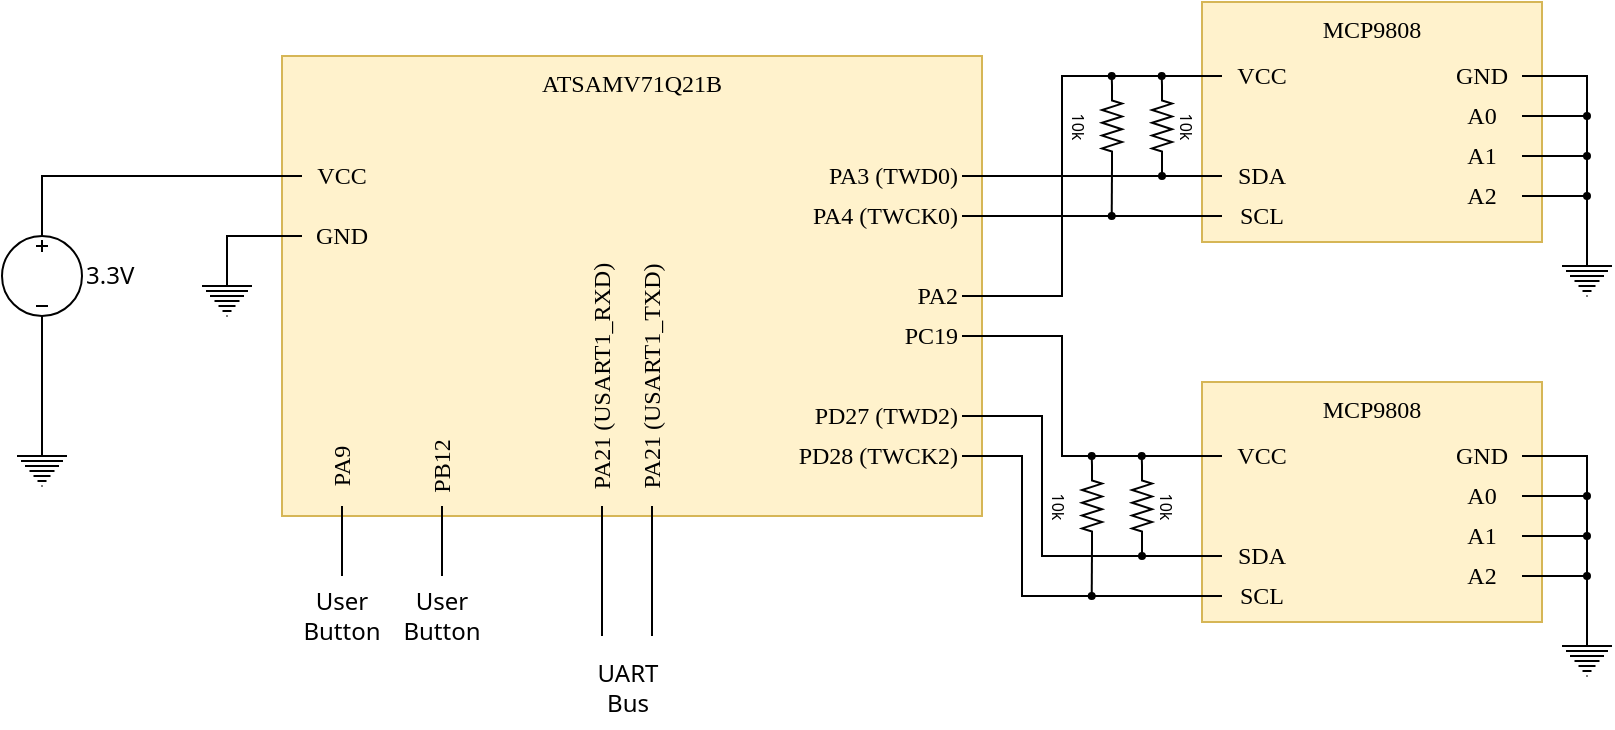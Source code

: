 <mxfile version="14.8.0" type="github">
  <diagram name="Page-1" id="7e0a89b8-554c-2b80-1dc8-d5c74ca68de4">
    <mxGraphModel dx="981" dy="554" grid="1" gridSize="10" guides="1" tooltips="1" connect="1" arrows="1" fold="1" page="1" pageScale="1" pageWidth="1100" pageHeight="850" background="none" math="0" shadow="0">
      <root>
        <mxCell id="0" />
        <mxCell id="1" parent="0" />
        <mxCell id="-bmwEs3s8b4BevpzIolB-1" value="ATSAMV71Q21B" style="rounded=0;whiteSpace=wrap;html=1;fontFamily=PT Mono;fontSource=https%3A%2F%2Ffonts.googleapis.com%2Fcss%3Ffamily%3DPT%2BMono;verticalAlign=top;fillColor=#fff2cc;strokeColor=#d6b656;" parent="1" vertex="1">
          <mxGeometry x="220" y="210" width="350" height="230" as="geometry" />
        </mxCell>
        <mxCell id="-bmwEs3s8b4BevpzIolB-2" value="MCP9808" style="rounded=0;whiteSpace=wrap;html=1;fontFamily=PT Mono;fontSource=https%3A%2F%2Ffonts.googleapis.com%2Fcss%3Ffamily%3DPT%2BMono;verticalAlign=top;fillColor=#fff2cc;strokeColor=#d6b656;" parent="1" vertex="1">
          <mxGeometry x="680" y="183" width="170" height="120" as="geometry" />
        </mxCell>
        <mxCell id="-bmwEs3s8b4BevpzIolB-5" style="edgeStyle=orthogonalEdgeStyle;rounded=0;orthogonalLoop=1;jettySize=auto;html=1;exitX=0.5;exitY=1;exitDx=0;exitDy=0;exitPerimeter=0;entryX=0.5;entryY=0;entryDx=0;entryDy=0;entryPerimeter=0;fontFamily=PT Mono;fontSource=https%3A%2F%2Ffonts.googleapis.com%2Fcss%3Ffamily%3DPT%2BMono;endArrow=none;endFill=0;" parent="1" source="-bmwEs3s8b4BevpzIolB-3" target="-bmwEs3s8b4BevpzIolB-4" edge="1">
          <mxGeometry relative="1" as="geometry" />
        </mxCell>
        <mxCell id="-bmwEs3s8b4BevpzIolB-9" style="edgeStyle=orthogonalEdgeStyle;rounded=0;orthogonalLoop=1;jettySize=auto;html=1;exitX=0.5;exitY=0;exitDx=0;exitDy=0;exitPerimeter=0;entryX=0;entryY=0.5;entryDx=0;entryDy=0;fontFamily=PT Mono;fontSource=https%3A%2F%2Ffonts.googleapis.com%2Fcss%3Ffamily%3DPT%2BMono;endArrow=none;endFill=0;" parent="1" source="-bmwEs3s8b4BevpzIolB-3" target="vzTKupPvHXCENhM9lhV4-7" edge="1">
          <mxGeometry relative="1" as="geometry" />
        </mxCell>
        <mxCell id="-bmwEs3s8b4BevpzIolB-3" value="3.3V" style="pointerEvents=1;verticalLabelPosition=middle;shadow=0;dashed=0;align=left;html=1;verticalAlign=middle;shape=mxgraph.electrical.signal_sources.source;aspect=fixed;points=[[0.5,0,0],[1,0.5,0],[0.5,1,0],[0,0.5,0]];elSignalType=dc3;fontFamily=Noto Sans;fontSource=https%3A%2F%2Ffonts.googleapis.com%2Fcss%3Ffamily%3DNoto%2BSans;fontSize=12;labelPosition=right;" parent="1" vertex="1">
          <mxGeometry x="80" y="300" width="40" height="40" as="geometry" />
        </mxCell>
        <mxCell id="-bmwEs3s8b4BevpzIolB-4" value="" style="pointerEvents=1;verticalLabelPosition=bottom;shadow=0;dashed=0;align=center;html=1;verticalAlign=top;shape=mxgraph.electrical.signal_sources.protective_earth;fontFamily=PT Mono;fontSource=https%3A%2F%2Ffonts.googleapis.com%2Fcss%3Ffamily%3DPT%2BMono;" parent="1" vertex="1">
          <mxGeometry x="87.5" y="405" width="25" height="20" as="geometry" />
        </mxCell>
        <mxCell id="-bmwEs3s8b4BevpzIolB-7" value="&amp;nbsp;" style="text;html=1;strokeColor=none;fillColor=none;align=center;verticalAlign=middle;whiteSpace=wrap;rounded=0;fontFamily=PT Mono;fontSource=https%3A%2F%2Ffonts.googleapis.com%2Fcss%3Ffamily%3DPT%2BMono;" parent="1" vertex="1">
          <mxGeometry x="230" y="270" width="40" height="20" as="geometry" />
        </mxCell>
        <mxCell id="-bmwEs3s8b4BevpzIolB-8" value="GND" style="text;html=1;strokeColor=none;fillColor=none;align=center;verticalAlign=middle;whiteSpace=wrap;rounded=0;fontFamily=PT Mono;fontSource=https%3A%2F%2Ffonts.googleapis.com%2Fcss%3Ffamily%3DPT%2BMono;" parent="1" vertex="1">
          <mxGeometry x="230" y="290" width="40" height="20" as="geometry" />
        </mxCell>
        <mxCell id="-bmwEs3s8b4BevpzIolB-12" style="edgeStyle=orthogonalEdgeStyle;rounded=0;orthogonalLoop=1;jettySize=auto;html=1;exitX=0.5;exitY=0;exitDx=0;exitDy=0;exitPerimeter=0;entryX=0;entryY=0.5;entryDx=0;entryDy=0;fontFamily=PT Mono;fontSource=https%3A%2F%2Ffonts.googleapis.com%2Fcss%3Ffamily%3DPT%2BMono;endArrow=none;endFill=0;" parent="1" source="-bmwEs3s8b4BevpzIolB-11" target="-bmwEs3s8b4BevpzIolB-8" edge="1">
          <mxGeometry relative="1" as="geometry" />
        </mxCell>
        <mxCell id="-bmwEs3s8b4BevpzIolB-11" value="" style="pointerEvents=1;verticalLabelPosition=bottom;shadow=0;dashed=0;align=center;html=1;verticalAlign=top;shape=mxgraph.electrical.signal_sources.protective_earth;fontFamily=PT Mono;fontSource=https%3A%2F%2Ffonts.googleapis.com%2Fcss%3Ffamily%3DPT%2BMono;" parent="1" vertex="1">
          <mxGeometry x="180" y="320" width="25" height="20" as="geometry" />
        </mxCell>
        <mxCell id="-bmwEs3s8b4BevpzIolB-13" value="VCC" style="text;html=1;strokeColor=none;fillColor=none;align=center;verticalAlign=middle;whiteSpace=wrap;rounded=0;fontFamily=PT Mono;fontSource=https%3A%2F%2Ffonts.googleapis.com%2Fcss%3Ffamily%3DPT%2BMono;" parent="1" vertex="1">
          <mxGeometry x="690" y="210" width="40" height="20" as="geometry" />
        </mxCell>
        <mxCell id="-bmwEs3s8b4BevpzIolB-14" value="GND" style="text;html=1;strokeColor=none;fillColor=none;align=center;verticalAlign=middle;whiteSpace=wrap;rounded=0;fontFamily=PT Mono;fontSource=https%3A%2F%2Ffonts.googleapis.com%2Fcss%3Ffamily%3DPT%2BMono;" parent="1" vertex="1">
          <mxGeometry x="800" y="210" width="40" height="20" as="geometry" />
        </mxCell>
        <mxCell id="-bmwEs3s8b4BevpzIolB-16" style="edgeStyle=orthogonalEdgeStyle;rounded=0;orthogonalLoop=1;jettySize=auto;html=1;exitX=0.5;exitY=0;exitDx=0;exitDy=0;exitPerimeter=0;fontFamily=PT Mono;fontSource=https%3A%2F%2Ffonts.googleapis.com%2Fcss%3Ffamily%3DPT%2BMono;endArrow=none;endFill=0;entryX=1;entryY=0.5;entryDx=0;entryDy=0;" parent="1" source="-bmwEs3s8b4BevpzIolB-15" target="-bmwEs3s8b4BevpzIolB-14" edge="1">
          <mxGeometry relative="1" as="geometry">
            <mxPoint x="850" y="220" as="targetPoint" />
            <Array as="points">
              <mxPoint x="872" y="220" />
            </Array>
          </mxGeometry>
        </mxCell>
        <mxCell id="-bmwEs3s8b4BevpzIolB-15" value="" style="pointerEvents=1;verticalLabelPosition=bottom;shadow=0;dashed=0;align=center;html=1;verticalAlign=top;shape=mxgraph.electrical.signal_sources.protective_earth;fontFamily=PT Mono;fontSource=https%3A%2F%2Ffonts.googleapis.com%2Fcss%3Ffamily%3DPT%2BMono;" parent="1" vertex="1">
          <mxGeometry x="860" y="310" width="25" height="20" as="geometry" />
        </mxCell>
        <mxCell id="vzTKupPvHXCENhM9lhV4-1" style="edgeStyle=orthogonalEdgeStyle;rounded=0;orthogonalLoop=1;jettySize=auto;html=1;exitX=1;exitY=0.5;exitDx=0;exitDy=0;endArrow=oval;endFill=1;endSize=3;startSize=3;" edge="1" parent="1" source="-bmwEs3s8b4BevpzIolB-18">
          <mxGeometry relative="1" as="geometry">
            <mxPoint x="872.5" y="240" as="targetPoint" />
          </mxGeometry>
        </mxCell>
        <mxCell id="-bmwEs3s8b4BevpzIolB-18" value="A0" style="text;html=1;strokeColor=none;fillColor=none;align=center;verticalAlign=middle;whiteSpace=wrap;rounded=0;fontFamily=PT Mono;fontSource=https%3A%2F%2Ffonts.googleapis.com%2Fcss%3Ffamily%3DPT%2BMono;" parent="1" vertex="1">
          <mxGeometry x="800" y="230" width="40" height="20" as="geometry" />
        </mxCell>
        <mxCell id="-bmwEs3s8b4BevpzIolB-20" value="A1" style="text;html=1;strokeColor=none;fillColor=none;align=center;verticalAlign=middle;whiteSpace=wrap;rounded=0;fontFamily=PT Mono;fontSource=https%3A%2F%2Ffonts.googleapis.com%2Fcss%3Ffamily%3DPT%2BMono;" parent="1" vertex="1">
          <mxGeometry x="800" y="250" width="40" height="20" as="geometry" />
        </mxCell>
        <mxCell id="-bmwEs3s8b4BevpzIolB-21" value="A2" style="text;html=1;strokeColor=none;fillColor=none;align=center;verticalAlign=middle;whiteSpace=wrap;rounded=0;fontFamily=PT Mono;fontSource=https%3A%2F%2Ffonts.googleapis.com%2Fcss%3Ffamily%3DPT%2BMono;" parent="1" vertex="1">
          <mxGeometry x="800" y="270" width="40" height="20" as="geometry" />
        </mxCell>
        <mxCell id="-bmwEs3s8b4BevpzIolB-23" value="SDA" style="text;html=1;strokeColor=none;fillColor=none;align=center;verticalAlign=middle;whiteSpace=wrap;rounded=0;fontFamily=PT Mono;fontSource=https%3A%2F%2Ffonts.googleapis.com%2Fcss%3Ffamily%3DPT%2BMono;" parent="1" vertex="1">
          <mxGeometry x="690" y="260" width="40" height="20" as="geometry" />
        </mxCell>
        <mxCell id="-bmwEs3s8b4BevpzIolB-55" style="edgeStyle=orthogonalEdgeStyle;rounded=0;orthogonalLoop=1;jettySize=auto;html=1;exitX=0;exitY=0.5;exitDx=0;exitDy=0;entryX=1;entryY=0.5;entryDx=0;entryDy=0;fontFamily=Noto Sans;fontSource=https%3A%2F%2Ffonts.googleapis.com%2Fcss%3Ffamily%3DNoto%2BSans;fontSize=12;endArrow=none;endFill=0;" parent="1" source="-bmwEs3s8b4BevpzIolB-24" target="-bmwEs3s8b4BevpzIolB-36" edge="1">
          <mxGeometry relative="1" as="geometry">
            <Array as="points">
              <mxPoint x="660" y="290" />
              <mxPoint x="660" y="290" />
            </Array>
          </mxGeometry>
        </mxCell>
        <mxCell id="-bmwEs3s8b4BevpzIolB-24" value="SCL" style="text;html=1;strokeColor=none;fillColor=none;align=center;verticalAlign=middle;whiteSpace=wrap;rounded=0;fontFamily=PT Mono;fontSource=https%3A%2F%2Ffonts.googleapis.com%2Fcss%3Ffamily%3DPT%2BMono;" parent="1" vertex="1">
          <mxGeometry x="690" y="280" width="40" height="20" as="geometry" />
        </mxCell>
        <mxCell id="-bmwEs3s8b4BevpzIolB-28" style="edgeStyle=orthogonalEdgeStyle;rounded=0;orthogonalLoop=1;jettySize=auto;html=1;exitX=0;exitY=0.5;exitDx=0;exitDy=0;entryX=0.5;entryY=0;entryDx=0;entryDy=0;fontFamily=Noto Sans;fontSource=https%3A%2F%2Ffonts.googleapis.com%2Fcss%3Ffamily%3DNoto%2BSans;fontSize=12;endArrow=none;endFill=0;" parent="1" source="-bmwEs3s8b4BevpzIolB-25" target="-bmwEs3s8b4BevpzIolB-27" edge="1">
          <mxGeometry relative="1" as="geometry" />
        </mxCell>
        <mxCell id="-bmwEs3s8b4BevpzIolB-25" value="PA9" style="text;html=1;strokeColor=none;fillColor=none;align=center;verticalAlign=middle;whiteSpace=wrap;rounded=0;fontFamily=PT Mono;fontSource=https%3A%2F%2Ffonts.googleapis.com%2Fcss%3Ffamily%3DPT%2BMono;rotation=-90;" parent="1" vertex="1">
          <mxGeometry x="230" y="405" width="40" height="20" as="geometry" />
        </mxCell>
        <mxCell id="-bmwEs3s8b4BevpzIolB-30" style="edgeStyle=orthogonalEdgeStyle;rounded=0;orthogonalLoop=1;jettySize=auto;html=1;exitX=0;exitY=0.5;exitDx=0;exitDy=0;entryX=0.5;entryY=0;entryDx=0;entryDy=0;fontFamily=Noto Sans;fontSource=https%3A%2F%2Ffonts.googleapis.com%2Fcss%3Ffamily%3DNoto%2BSans;fontSize=12;endArrow=none;endFill=0;" parent="1" source="-bmwEs3s8b4BevpzIolB-26" target="-bmwEs3s8b4BevpzIolB-29" edge="1">
          <mxGeometry relative="1" as="geometry" />
        </mxCell>
        <mxCell id="-bmwEs3s8b4BevpzIolB-26" value="PB12" style="text;html=1;strokeColor=none;fillColor=none;align=center;verticalAlign=middle;whiteSpace=wrap;rounded=0;fontFamily=PT Mono;fontSource=https%3A%2F%2Ffonts.googleapis.com%2Fcss%3Ffamily%3DPT%2BMono;rotation=-90;" parent="1" vertex="1">
          <mxGeometry x="280" y="405" width="40" height="20" as="geometry" />
        </mxCell>
        <mxCell id="-bmwEs3s8b4BevpzIolB-27" value="User Button" style="text;html=1;strokeColor=none;fillColor=none;align=center;verticalAlign=middle;whiteSpace=wrap;rounded=0;fontFamily=Noto Sans;fontSource=https%3A%2F%2Ffonts.googleapis.com%2Fcss%3Ffamily%3DNoto%2BSans;fontSize=12;spacingTop=0;" parent="1" vertex="1">
          <mxGeometry x="230" y="470" width="40" height="40" as="geometry" />
        </mxCell>
        <mxCell id="-bmwEs3s8b4BevpzIolB-29" value="User Button" style="text;html=1;strokeColor=none;fillColor=none;align=center;verticalAlign=middle;whiteSpace=wrap;rounded=0;fontFamily=Noto Sans;fontSource=https%3A%2F%2Ffonts.googleapis.com%2Fcss%3Ffamily%3DNoto%2BSans;fontSize=12;spacingTop=0;" parent="1" vertex="1">
          <mxGeometry x="280" y="470" width="40" height="40" as="geometry" />
        </mxCell>
        <mxCell id="-bmwEs3s8b4BevpzIolB-33" style="edgeStyle=orthogonalEdgeStyle;rounded=0;orthogonalLoop=1;jettySize=auto;html=1;exitX=0;exitY=0.5;exitDx=0;exitDy=0;fontFamily=Noto Sans;fontSource=https%3A%2F%2Ffonts.googleapis.com%2Fcss%3Ffamily%3DNoto%2BSans;fontSize=12;endArrow=none;endFill=0;" parent="1" source="-bmwEs3s8b4BevpzIolB-31" edge="1">
          <mxGeometry relative="1" as="geometry">
            <mxPoint x="380" y="500" as="targetPoint" />
          </mxGeometry>
        </mxCell>
        <mxCell id="-bmwEs3s8b4BevpzIolB-31" value="&lt;div&gt;PA21 (USART1_RXD)&lt;/div&gt;" style="text;html=1;strokeColor=none;fillColor=none;align=center;verticalAlign=middle;whiteSpace=wrap;rounded=0;fontFamily=PT Mono;fontSource=https%3A%2F%2Ffonts.googleapis.com%2Fcss%3Ffamily%3DPT%2BMono;rotation=-90;" parent="1" vertex="1">
          <mxGeometry x="315" y="360" width="130" height="20" as="geometry" />
        </mxCell>
        <mxCell id="-bmwEs3s8b4BevpzIolB-34" style="edgeStyle=orthogonalEdgeStyle;rounded=0;orthogonalLoop=1;jettySize=auto;html=1;exitX=0;exitY=0.5;exitDx=0;exitDy=0;fontFamily=Noto Sans;fontSource=https%3A%2F%2Ffonts.googleapis.com%2Fcss%3Ffamily%3DNoto%2BSans;fontSize=12;endArrow=none;endFill=0;" parent="1" source="-bmwEs3s8b4BevpzIolB-32" edge="1">
          <mxGeometry relative="1" as="geometry">
            <mxPoint x="405" y="500" as="targetPoint" />
          </mxGeometry>
        </mxCell>
        <mxCell id="-bmwEs3s8b4BevpzIolB-32" value="&lt;div&gt;PA21 (USART1_TXD)&lt;/div&gt;" style="text;html=1;strokeColor=none;fillColor=none;align=center;verticalAlign=middle;whiteSpace=wrap;rounded=0;fontFamily=PT Mono;fontSource=https%3A%2F%2Ffonts.googleapis.com%2Fcss%3Ffamily%3DPT%2BMono;rotation=-90;" parent="1" vertex="1">
          <mxGeometry x="340" y="360" width="130" height="20" as="geometry" />
        </mxCell>
        <mxCell id="-bmwEs3s8b4BevpzIolB-35" value="&lt;div&gt;PA3 (TWD0)&lt;br&gt;&lt;/div&gt;" style="text;html=1;strokeColor=none;fillColor=none;align=right;verticalAlign=middle;whiteSpace=wrap;rounded=0;fontFamily=PT Mono;fontSource=https%3A%2F%2Ffonts.googleapis.com%2Fcss%3Ffamily%3DPT%2BMono;rotation=0;" parent="1" vertex="1">
          <mxGeometry x="430" y="260" width="130" height="20" as="geometry" />
        </mxCell>
        <mxCell id="-bmwEs3s8b4BevpzIolB-36" value="&lt;div&gt;PA4 (TWCK0)&lt;br&gt;&lt;/div&gt;" style="text;html=1;strokeColor=none;fillColor=none;align=right;verticalAlign=middle;whiteSpace=wrap;rounded=0;fontFamily=PT Mono;fontSource=https%3A%2F%2Ffonts.googleapis.com%2Fcss%3Ffamily%3DPT%2BMono;rotation=0;" parent="1" vertex="1">
          <mxGeometry x="430" y="280" width="130" height="20" as="geometry" />
        </mxCell>
        <mxCell id="-bmwEs3s8b4BevpzIolB-37" value="&lt;div&gt;PD27 (TWD2)&lt;br&gt;&lt;/div&gt;" style="text;html=1;strokeColor=none;fillColor=none;align=right;verticalAlign=middle;whiteSpace=wrap;rounded=0;fontFamily=PT Mono;fontSource=https%3A%2F%2Ffonts.googleapis.com%2Fcss%3Ffamily%3DPT%2BMono;rotation=0;" parent="1" vertex="1">
          <mxGeometry x="430" y="380" width="130" height="20" as="geometry" />
        </mxCell>
        <mxCell id="-bmwEs3s8b4BevpzIolB-38" value="&lt;div&gt;PD28 (TWCK2)&lt;br&gt;&lt;/div&gt;" style="text;html=1;strokeColor=none;fillColor=none;align=right;verticalAlign=middle;whiteSpace=wrap;rounded=0;fontFamily=PT Mono;fontSource=https%3A%2F%2Ffonts.googleapis.com%2Fcss%3Ffamily%3DPT%2BMono;rotation=0;" parent="1" vertex="1">
          <mxGeometry x="430" y="400" width="130" height="20" as="geometry" />
        </mxCell>
        <mxCell id="-bmwEs3s8b4BevpzIolB-57" style="edgeStyle=orthogonalEdgeStyle;rounded=0;orthogonalLoop=1;jettySize=auto;html=1;exitX=1;exitY=0.5;exitDx=0;exitDy=0;entryX=0;entryY=0.5;entryDx=0;entryDy=0;fontFamily=Noto Sans;fontSource=https%3A%2F%2Ffonts.googleapis.com%2Fcss%3Ffamily%3DNoto%2BSans;fontSize=12;endArrow=none;endFill=0;" parent="1" source="-bmwEs3s8b4BevpzIolB-39" target="-bmwEs3s8b4BevpzIolB-13" edge="1">
          <mxGeometry relative="1" as="geometry">
            <Array as="points">
              <mxPoint x="610" y="330" />
              <mxPoint x="610" y="220" />
            </Array>
          </mxGeometry>
        </mxCell>
        <mxCell id="-bmwEs3s8b4BevpzIolB-39" value="&lt;div&gt;PA2&lt;br&gt;&lt;/div&gt;" style="text;html=1;strokeColor=none;fillColor=none;align=right;verticalAlign=middle;whiteSpace=wrap;rounded=0;fontFamily=PT Mono;fontSource=https%3A%2F%2Ffonts.googleapis.com%2Fcss%3Ffamily%3DPT%2BMono;rotation=0;" parent="1" vertex="1">
          <mxGeometry x="430" y="320" width="130" height="20" as="geometry" />
        </mxCell>
        <mxCell id="-bmwEs3s8b4BevpzIolB-40" value="&lt;div&gt;PC19&lt;br&gt;&lt;/div&gt;" style="text;html=1;strokeColor=none;fillColor=none;align=right;verticalAlign=middle;whiteSpace=wrap;rounded=0;fontFamily=PT Mono;fontSource=https%3A%2F%2Ffonts.googleapis.com%2Fcss%3Ffamily%3DPT%2BMono;rotation=0;" parent="1" vertex="1">
          <mxGeometry x="430" y="340" width="130" height="20" as="geometry" />
        </mxCell>
        <mxCell id="-bmwEs3s8b4BevpzIolB-41" value="MCP9808" style="rounded=0;whiteSpace=wrap;html=1;fontFamily=PT Mono;fontSource=https%3A%2F%2Ffonts.googleapis.com%2Fcss%3Ffamily%3DPT%2BMono;verticalAlign=top;fillColor=#fff2cc;strokeColor=#d6b656;" parent="1" vertex="1">
          <mxGeometry x="680" y="373" width="170" height="120" as="geometry" />
        </mxCell>
        <mxCell id="-bmwEs3s8b4BevpzIolB-51" style="edgeStyle=orthogonalEdgeStyle;rounded=0;orthogonalLoop=1;jettySize=auto;html=1;exitX=0;exitY=0.5;exitDx=0;exitDy=0;entryX=1;entryY=0.5;entryDx=0;entryDy=0;fontFamily=Noto Sans;fontSource=https%3A%2F%2Ffonts.googleapis.com%2Fcss%3Ffamily%3DNoto%2BSans;fontSize=12;endArrow=none;endFill=0;" parent="1" source="-bmwEs3s8b4BevpzIolB-42" target="-bmwEs3s8b4BevpzIolB-40" edge="1">
          <mxGeometry relative="1" as="geometry">
            <Array as="points">
              <mxPoint x="610" y="410" />
              <mxPoint x="610" y="350" />
            </Array>
          </mxGeometry>
        </mxCell>
        <mxCell id="-bmwEs3s8b4BevpzIolB-42" value="VCC" style="text;html=1;strokeColor=none;fillColor=none;align=center;verticalAlign=middle;whiteSpace=wrap;rounded=0;fontFamily=PT Mono;fontSource=https%3A%2F%2Ffonts.googleapis.com%2Fcss%3Ffamily%3DPT%2BMono;" parent="1" vertex="1">
          <mxGeometry x="690" y="400" width="40" height="20" as="geometry" />
        </mxCell>
        <mxCell id="-bmwEs3s8b4BevpzIolB-43" value="GND" style="text;html=1;strokeColor=none;fillColor=none;align=center;verticalAlign=middle;whiteSpace=wrap;rounded=0;fontFamily=PT Mono;fontSource=https%3A%2F%2Ffonts.googleapis.com%2Fcss%3Ffamily%3DPT%2BMono;" parent="1" vertex="1">
          <mxGeometry x="800" y="400" width="40" height="20" as="geometry" />
        </mxCell>
        <mxCell id="-bmwEs3s8b4BevpzIolB-44" style="edgeStyle=orthogonalEdgeStyle;rounded=0;orthogonalLoop=1;jettySize=auto;html=1;exitX=0.5;exitY=0;exitDx=0;exitDy=0;exitPerimeter=0;fontFamily=PT Mono;fontSource=https%3A%2F%2Ffonts.googleapis.com%2Fcss%3Ffamily%3DPT%2BMono;endArrow=none;endFill=0;entryX=1;entryY=0.5;entryDx=0;entryDy=0;" parent="1" source="-bmwEs3s8b4BevpzIolB-45" target="-bmwEs3s8b4BevpzIolB-43" edge="1">
          <mxGeometry relative="1" as="geometry">
            <mxPoint x="850" y="410" as="targetPoint" />
            <Array as="points">
              <mxPoint x="872" y="410" />
            </Array>
          </mxGeometry>
        </mxCell>
        <mxCell id="-bmwEs3s8b4BevpzIolB-45" value="" style="pointerEvents=1;verticalLabelPosition=bottom;shadow=0;dashed=0;align=center;html=1;verticalAlign=top;shape=mxgraph.electrical.signal_sources.protective_earth;fontFamily=PT Mono;fontSource=https%3A%2F%2Ffonts.googleapis.com%2Fcss%3Ffamily%3DPT%2BMono;" parent="1" vertex="1">
          <mxGeometry x="860" y="500" width="25" height="20" as="geometry" />
        </mxCell>
        <mxCell id="-bmwEs3s8b4BevpzIolB-46" value="A0" style="text;html=1;strokeColor=none;fillColor=none;align=center;verticalAlign=middle;whiteSpace=wrap;rounded=0;fontFamily=PT Mono;fontSource=https%3A%2F%2Ffonts.googleapis.com%2Fcss%3Ffamily%3DPT%2BMono;" parent="1" vertex="1">
          <mxGeometry x="800" y="420" width="40" height="20" as="geometry" />
        </mxCell>
        <mxCell id="-bmwEs3s8b4BevpzIolB-47" value="A1" style="text;html=1;strokeColor=none;fillColor=none;align=center;verticalAlign=middle;whiteSpace=wrap;rounded=0;fontFamily=PT Mono;fontSource=https%3A%2F%2Ffonts.googleapis.com%2Fcss%3Ffamily%3DPT%2BMono;" parent="1" vertex="1">
          <mxGeometry x="800" y="440" width="40" height="20" as="geometry" />
        </mxCell>
        <mxCell id="-bmwEs3s8b4BevpzIolB-48" value="A2" style="text;html=1;strokeColor=none;fillColor=none;align=center;verticalAlign=middle;whiteSpace=wrap;rounded=0;fontFamily=PT Mono;fontSource=https%3A%2F%2Ffonts.googleapis.com%2Fcss%3Ffamily%3DPT%2BMono;" parent="1" vertex="1">
          <mxGeometry x="800" y="460" width="40" height="20" as="geometry" />
        </mxCell>
        <mxCell id="-bmwEs3s8b4BevpzIolB-52" style="edgeStyle=orthogonalEdgeStyle;rounded=0;orthogonalLoop=1;jettySize=auto;html=1;exitX=0;exitY=0.5;exitDx=0;exitDy=0;entryX=1;entryY=0.5;entryDx=0;entryDy=0;fontFamily=Noto Sans;fontSource=https%3A%2F%2Ffonts.googleapis.com%2Fcss%3Ffamily%3DNoto%2BSans;fontSize=12;endArrow=none;endFill=0;" parent="1" source="-bmwEs3s8b4BevpzIolB-49" target="-bmwEs3s8b4BevpzIolB-37" edge="1">
          <mxGeometry relative="1" as="geometry">
            <Array as="points">
              <mxPoint x="600" y="460" />
              <mxPoint x="600" y="390" />
            </Array>
          </mxGeometry>
        </mxCell>
        <mxCell id="-bmwEs3s8b4BevpzIolB-49" value="SDA" style="text;html=1;strokeColor=none;fillColor=none;align=center;verticalAlign=middle;whiteSpace=wrap;rounded=0;fontFamily=PT Mono;fontSource=https%3A%2F%2Ffonts.googleapis.com%2Fcss%3Ffamily%3DPT%2BMono;" parent="1" vertex="1">
          <mxGeometry x="690" y="450" width="40" height="20" as="geometry" />
        </mxCell>
        <mxCell id="-bmwEs3s8b4BevpzIolB-53" style="edgeStyle=orthogonalEdgeStyle;rounded=0;orthogonalLoop=1;jettySize=auto;html=1;exitX=0;exitY=0.5;exitDx=0;exitDy=0;entryX=1;entryY=0.5;entryDx=0;entryDy=0;fontFamily=Noto Sans;fontSource=https%3A%2F%2Ffonts.googleapis.com%2Fcss%3Ffamily%3DNoto%2BSans;fontSize=12;endArrow=none;endFill=0;" parent="1" source="-bmwEs3s8b4BevpzIolB-50" target="-bmwEs3s8b4BevpzIolB-38" edge="1">
          <mxGeometry relative="1" as="geometry">
            <Array as="points">
              <mxPoint x="590" y="480" />
              <mxPoint x="590" y="410" />
            </Array>
          </mxGeometry>
        </mxCell>
        <mxCell id="-bmwEs3s8b4BevpzIolB-50" value="SCL" style="text;html=1;strokeColor=none;fillColor=none;align=center;verticalAlign=middle;whiteSpace=wrap;rounded=0;fontFamily=PT Mono;fontSource=https%3A%2F%2Ffonts.googleapis.com%2Fcss%3Ffamily%3DPT%2BMono;" parent="1" vertex="1">
          <mxGeometry x="690" y="470" width="40" height="20" as="geometry" />
        </mxCell>
        <mxCell id="-bmwEs3s8b4BevpzIolB-54" style="edgeStyle=orthogonalEdgeStyle;rounded=0;orthogonalLoop=1;jettySize=auto;html=1;exitX=0;exitY=0.5;exitDx=0;exitDy=0;entryX=1;entryY=0.5;entryDx=0;entryDy=0;fontFamily=Noto Sans;fontSource=https%3A%2F%2Ffonts.googleapis.com%2Fcss%3Ffamily%3DNoto%2BSans;fontSize=12;endArrow=none;endFill=0;" parent="1" source="-bmwEs3s8b4BevpzIolB-23" target="-bmwEs3s8b4BevpzIolB-35" edge="1">
          <mxGeometry relative="1" as="geometry" />
        </mxCell>
        <mxCell id="-bmwEs3s8b4BevpzIolB-58" value="&lt;div&gt;UART&lt;/div&gt;&lt;div&gt;Bus&lt;br&gt;&lt;/div&gt;" style="text;html=1;strokeColor=none;fillColor=none;align=center;verticalAlign=middle;whiteSpace=wrap;rounded=0;fontFamily=Noto Sans;fontSource=https%3A%2F%2Ffonts.googleapis.com%2Fcss%3Ffamily%3DNoto%2BSans;fontSize=12;spacingTop=0;" parent="1" vertex="1">
          <mxGeometry x="373" y="506" width="40" height="40" as="geometry" />
        </mxCell>
        <mxCell id="-bmwEs3s8b4BevpzIolB-70" style="edgeStyle=orthogonalEdgeStyle;rounded=0;orthogonalLoop=1;jettySize=auto;html=1;exitX=1;exitY=0.5;exitDx=0;exitDy=0;exitPerimeter=0;fontFamily=Noto Sans;fontSource=https%3A%2F%2Ffonts.googleapis.com%2Fcss%3Ffamily%3DNoto%2BSans;fontSize=12;endArrow=oval;endFill=1;startSize=3;endSize=3;" parent="1" source="-bmwEs3s8b4BevpzIolB-72" edge="1">
          <mxGeometry relative="1" as="geometry">
            <mxPoint x="624.862" y="480" as="targetPoint" />
          </mxGeometry>
        </mxCell>
        <mxCell id="-bmwEs3s8b4BevpzIolB-71" style="edgeStyle=orthogonalEdgeStyle;rounded=0;orthogonalLoop=1;jettySize=auto;html=1;exitX=0;exitY=0.5;exitDx=0;exitDy=0;exitPerimeter=0;fontFamily=Noto Sans;fontSource=https%3A%2F%2Ffonts.googleapis.com%2Fcss%3Ffamily%3DNoto%2BSans;fontSize=12;startArrow=none;startFill=0;endArrow=oval;endFill=1;startSize=3;endSize=3;" parent="1" source="-bmwEs3s8b4BevpzIolB-72" edge="1">
          <mxGeometry relative="1" as="geometry">
            <mxPoint x="624.862" y="410" as="targetPoint" />
          </mxGeometry>
        </mxCell>
        <mxCell id="-bmwEs3s8b4BevpzIolB-72" value="10k" style="pointerEvents=1;verticalLabelPosition=bottom;shadow=0;dashed=0;align=center;html=1;verticalAlign=top;shape=mxgraph.electrical.resistors.resistor_2;fontFamily=Noto Sans;fontSource=https%3A%2F%2Ffonts.googleapis.com%2Fcss%3Ffamily%3DNoto%2BSans;fontSize=8;rotation=90;" parent="1" vertex="1">
          <mxGeometry x="605" y="430" width="40" height="10" as="geometry" />
        </mxCell>
        <mxCell id="-bmwEs3s8b4BevpzIolB-73" style="edgeStyle=orthogonalEdgeStyle;rounded=0;orthogonalLoop=1;jettySize=auto;html=1;exitX=1;exitY=0.5;exitDx=0;exitDy=0;exitPerimeter=0;fontFamily=Noto Sans;fontSource=https%3A%2F%2Ffonts.googleapis.com%2Fcss%3Ffamily%3DNoto%2BSans;fontSize=12;endArrow=oval;endFill=1;startSize=3;endSize=3;" parent="1" source="-bmwEs3s8b4BevpzIolB-75" edge="1">
          <mxGeometry relative="1" as="geometry">
            <mxPoint x="650" y="460" as="targetPoint" />
          </mxGeometry>
        </mxCell>
        <mxCell id="-bmwEs3s8b4BevpzIolB-74" style="edgeStyle=orthogonalEdgeStyle;rounded=0;orthogonalLoop=1;jettySize=auto;html=1;exitX=0;exitY=0.5;exitDx=0;exitDy=0;exitPerimeter=0;fontFamily=Noto Sans;fontSource=https%3A%2F%2Ffonts.googleapis.com%2Fcss%3Ffamily%3DNoto%2BSans;fontSize=12;startArrow=none;startFill=0;endArrow=oval;endFill=1;startSize=3;endSize=3;" parent="1" source="-bmwEs3s8b4BevpzIolB-75" edge="1">
          <mxGeometry relative="1" as="geometry">
            <mxPoint x="649.862" y="410" as="targetPoint" />
          </mxGeometry>
        </mxCell>
        <mxCell id="-bmwEs3s8b4BevpzIolB-75" value="10k" style="pointerEvents=1;verticalLabelPosition=top;shadow=0;dashed=0;align=center;html=1;verticalAlign=bottom;shape=mxgraph.electrical.resistors.resistor_2;fontFamily=Noto Sans;fontSource=https%3A%2F%2Ffonts.googleapis.com%2Fcss%3Ffamily%3DNoto%2BSans;fontSize=8;rotation=90;labelPosition=center;" parent="1" vertex="1">
          <mxGeometry x="630" y="430" width="40" height="10" as="geometry" />
        </mxCell>
        <mxCell id="-bmwEs3s8b4BevpzIolB-76" style="edgeStyle=orthogonalEdgeStyle;rounded=0;orthogonalLoop=1;jettySize=auto;html=1;exitX=1;exitY=0.5;exitDx=0;exitDy=0;exitPerimeter=0;fontFamily=Noto Sans;fontSource=https%3A%2F%2Ffonts.googleapis.com%2Fcss%3Ffamily%3DNoto%2BSans;fontSize=12;endArrow=oval;endFill=1;startSize=3;endSize=3;" parent="1" source="-bmwEs3s8b4BevpzIolB-78" edge="1">
          <mxGeometry relative="1" as="geometry">
            <mxPoint x="634.862" y="290" as="targetPoint" />
          </mxGeometry>
        </mxCell>
        <mxCell id="-bmwEs3s8b4BevpzIolB-77" style="edgeStyle=orthogonalEdgeStyle;rounded=0;orthogonalLoop=1;jettySize=auto;html=1;exitX=0;exitY=0.5;exitDx=0;exitDy=0;exitPerimeter=0;fontFamily=Noto Sans;fontSource=https%3A%2F%2Ffonts.googleapis.com%2Fcss%3Ffamily%3DNoto%2BSans;fontSize=12;startArrow=none;startFill=0;endArrow=oval;endFill=1;startSize=3;endSize=3;" parent="1" source="-bmwEs3s8b4BevpzIolB-78" edge="1">
          <mxGeometry relative="1" as="geometry">
            <mxPoint x="634.862" y="220" as="targetPoint" />
          </mxGeometry>
        </mxCell>
        <mxCell id="-bmwEs3s8b4BevpzIolB-78" value="10k" style="pointerEvents=1;verticalLabelPosition=bottom;shadow=0;dashed=0;align=center;html=1;verticalAlign=top;shape=mxgraph.electrical.resistors.resistor_2;fontFamily=Noto Sans;fontSource=https%3A%2F%2Ffonts.googleapis.com%2Fcss%3Ffamily%3DNoto%2BSans;fontSize=8;rotation=90;" parent="1" vertex="1">
          <mxGeometry x="615" y="240" width="40" height="10" as="geometry" />
        </mxCell>
        <mxCell id="-bmwEs3s8b4BevpzIolB-79" style="edgeStyle=orthogonalEdgeStyle;rounded=0;orthogonalLoop=1;jettySize=auto;html=1;exitX=1;exitY=0.5;exitDx=0;exitDy=0;exitPerimeter=0;fontFamily=Noto Sans;fontSource=https%3A%2F%2Ffonts.googleapis.com%2Fcss%3Ffamily%3DNoto%2BSans;fontSize=12;endArrow=oval;endFill=1;startSize=3;endSize=3;" parent="1" source="-bmwEs3s8b4BevpzIolB-81" edge="1">
          <mxGeometry relative="1" as="geometry">
            <mxPoint x="660" y="270" as="targetPoint" />
          </mxGeometry>
        </mxCell>
        <mxCell id="-bmwEs3s8b4BevpzIolB-80" style="edgeStyle=orthogonalEdgeStyle;rounded=0;orthogonalLoop=1;jettySize=auto;html=1;exitX=0;exitY=0.5;exitDx=0;exitDy=0;exitPerimeter=0;fontFamily=Noto Sans;fontSource=https%3A%2F%2Ffonts.googleapis.com%2Fcss%3Ffamily%3DNoto%2BSans;fontSize=12;startArrow=none;startFill=0;endArrow=oval;endFill=1;startSize=3;endSize=3;" parent="1" source="-bmwEs3s8b4BevpzIolB-81" edge="1">
          <mxGeometry relative="1" as="geometry">
            <mxPoint x="659.862" y="220" as="targetPoint" />
          </mxGeometry>
        </mxCell>
        <mxCell id="-bmwEs3s8b4BevpzIolB-81" value="10k" style="pointerEvents=1;verticalLabelPosition=top;shadow=0;dashed=0;align=center;html=1;verticalAlign=bottom;shape=mxgraph.electrical.resistors.resistor_2;fontFamily=Noto Sans;fontSource=https%3A%2F%2Ffonts.googleapis.com%2Fcss%3Ffamily%3DNoto%2BSans;fontSize=8;rotation=90;labelPosition=center;" parent="1" vertex="1">
          <mxGeometry x="640" y="240" width="40" height="10" as="geometry" />
        </mxCell>
        <mxCell id="vzTKupPvHXCENhM9lhV4-2" style="edgeStyle=orthogonalEdgeStyle;rounded=0;orthogonalLoop=1;jettySize=auto;html=1;exitX=1;exitY=0.5;exitDx=0;exitDy=0;endArrow=oval;endFill=1;endSize=3;startSize=3;" edge="1" parent="1" source="-bmwEs3s8b4BevpzIolB-20">
          <mxGeometry relative="1" as="geometry">
            <mxPoint x="872.5" y="260" as="targetPoint" />
            <mxPoint x="850" y="250" as="sourcePoint" />
          </mxGeometry>
        </mxCell>
        <mxCell id="vzTKupPvHXCENhM9lhV4-3" style="edgeStyle=orthogonalEdgeStyle;rounded=0;orthogonalLoop=1;jettySize=auto;html=1;exitX=1;exitY=0.5;exitDx=0;exitDy=0;endArrow=oval;endFill=1;endSize=3;startSize=3;" edge="1" parent="1" source="-bmwEs3s8b4BevpzIolB-21">
          <mxGeometry relative="1" as="geometry">
            <mxPoint x="872.5" y="280" as="targetPoint" />
            <mxPoint x="850" y="270" as="sourcePoint" />
          </mxGeometry>
        </mxCell>
        <mxCell id="vzTKupPvHXCENhM9lhV4-4" style="edgeStyle=orthogonalEdgeStyle;rounded=0;orthogonalLoop=1;jettySize=auto;html=1;exitX=1;exitY=0.5;exitDx=0;exitDy=0;endArrow=oval;endFill=1;endSize=3;startSize=3;" edge="1" parent="1" source="-bmwEs3s8b4BevpzIolB-46">
          <mxGeometry relative="1" as="geometry">
            <mxPoint x="872.5" y="430" as="targetPoint" />
            <mxPoint x="840" y="432.88" as="sourcePoint" />
          </mxGeometry>
        </mxCell>
        <mxCell id="vzTKupPvHXCENhM9lhV4-5" style="edgeStyle=orthogonalEdgeStyle;rounded=0;orthogonalLoop=1;jettySize=auto;html=1;exitX=1;exitY=0.5;exitDx=0;exitDy=0;endArrow=oval;endFill=1;endSize=3;startSize=3;" edge="1" parent="1" source="-bmwEs3s8b4BevpzIolB-47">
          <mxGeometry relative="1" as="geometry">
            <mxPoint x="872.5" y="450" as="targetPoint" />
            <mxPoint x="850" y="449.77" as="sourcePoint" />
          </mxGeometry>
        </mxCell>
        <mxCell id="vzTKupPvHXCENhM9lhV4-6" style="edgeStyle=orthogonalEdgeStyle;rounded=0;orthogonalLoop=1;jettySize=auto;html=1;exitX=1;exitY=0.5;exitDx=0;exitDy=0;endArrow=oval;endFill=1;endSize=3;startSize=3;" edge="1" parent="1" source="-bmwEs3s8b4BevpzIolB-48">
          <mxGeometry relative="1" as="geometry">
            <mxPoint x="872.5" y="470" as="targetPoint" />
            <mxPoint x="850" y="460" as="sourcePoint" />
          </mxGeometry>
        </mxCell>
        <mxCell id="vzTKupPvHXCENhM9lhV4-7" value="VCC" style="text;html=1;strokeColor=none;fillColor=none;align=center;verticalAlign=middle;whiteSpace=wrap;rounded=0;fontFamily=PT Mono;fontSource=https%3A%2F%2Ffonts.googleapis.com%2Fcss%3Ffamily%3DPT%2BMono;" vertex="1" parent="1">
          <mxGeometry x="230" y="260" width="40" height="20" as="geometry" />
        </mxCell>
      </root>
    </mxGraphModel>
  </diagram>
</mxfile>

